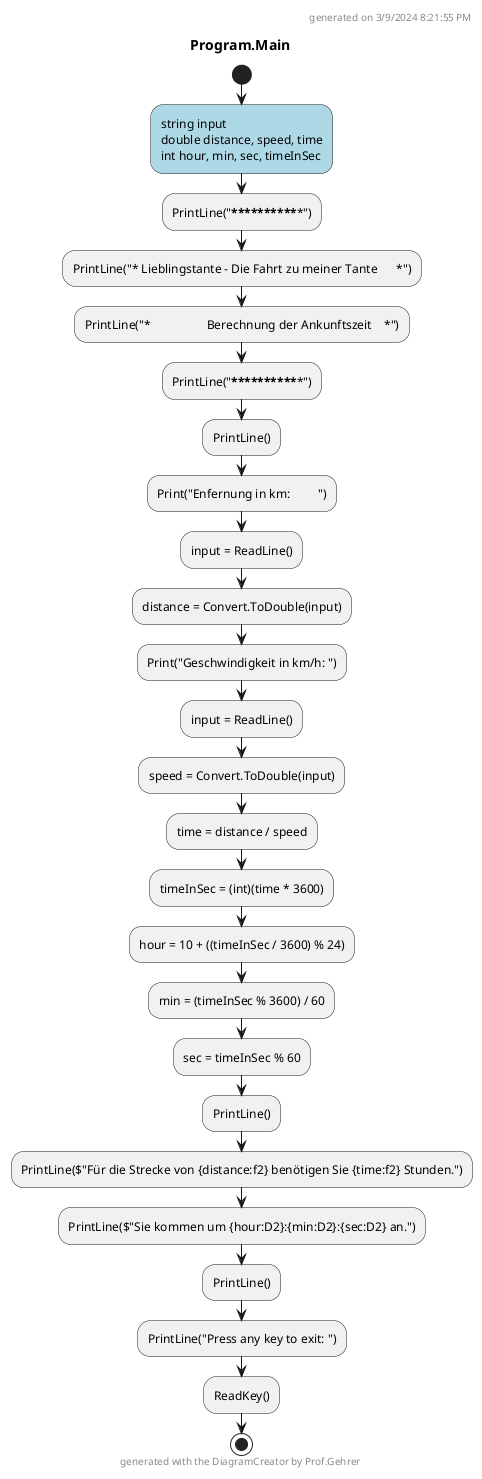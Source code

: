 @startuml Program.Main
header
generated on 3/9/2024 8:21:55 PM
end header
title Program.Main
start
#LightBlue:string input
double distance, speed, time
int hour, min, sec, timeInSec;
:PrintLine("***************************************************");
:PrintLine("* Lieblingstante - Die Fahrt zu meiner Tante      *");
:PrintLine("*                  Berechnung der Ankunftszeit    *");
:PrintLine("***************************************************");
:PrintLine();
:Print("Enfernung in km:         ");
:input = ReadLine();
:distance = Convert.ToDouble(input);
:Print("Geschwindigkeit in km/h: ");
:input = ReadLine();
:speed = Convert.ToDouble(input);
:time = distance / speed;
:timeInSec = (int)(time * 3600);
:hour = 10 + ((timeInSec / 3600) % 24);
:min = (timeInSec % 3600) / 60;
:sec = timeInSec % 60;
:PrintLine();
:PrintLine($"Für die Strecke von {distance:f2} benötigen Sie {time:f2} Stunden.");
:PrintLine($"Sie kommen um {hour:D2}:{min:D2}:{sec:D2} an.");
:PrintLine();
:PrintLine("Press any key to exit: ");
:ReadKey();
footer
generated with the DiagramCreator by Prof.Gehrer
end footer
stop
@enduml
